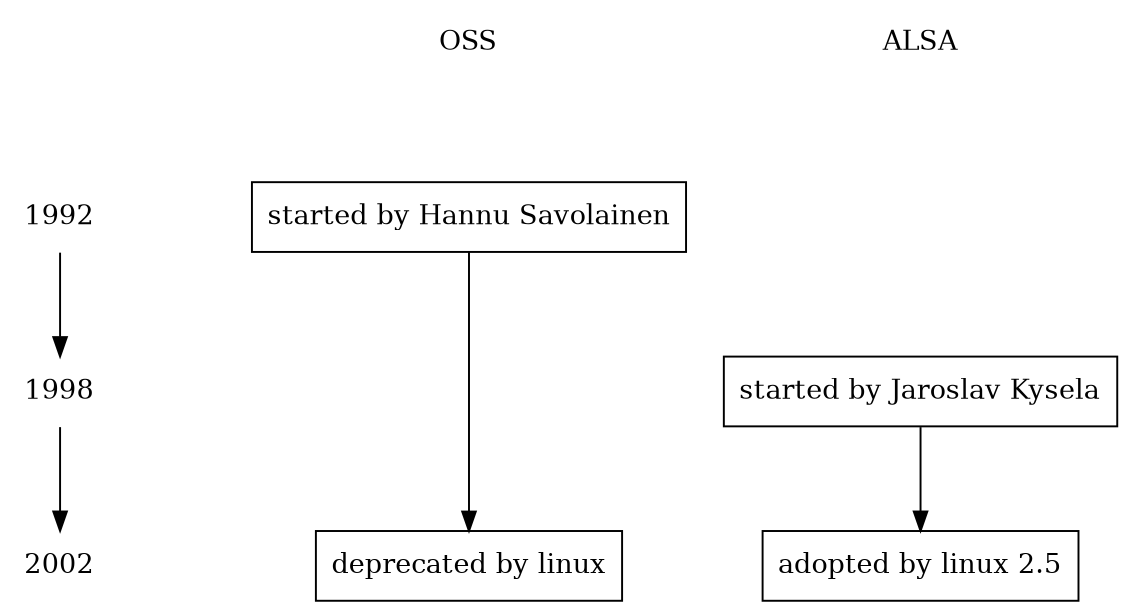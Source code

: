 digraph G {
    rankdir=TB;
    ranksep=.75; 
    nodesep=1.0;
    size="7.5,7.5";

    //node [shape=plaintext,
        //color=blue,
        //label="",
        //style=solid|dashed|dotted|bold|filled|diagonals|rounded|invis,
        //fontcolor=black,
        //group="group_name",[> if end points of an edge belong to the same group, dot tries to avoid corssing and keep edges straight <]
        //image="path"];
    "1992" [shape=plaintext]
    "1998" [shape=plaintext]
    "2002" [shape=plaintext]
    "OSS" [shape=plaintext]
    "ALSA" [shape=plaintext]
    
    
    node [shape=box];
    "1992" -> "1998" -> "2002";
    "OSS" -> "started by Hannu Savolainen" [style=invis];
    "started by Hannu Savolainen" -> "deprecated by linux"; 
    "ALSA" -> "started by Jaroslav Kysela" [style=invis];
    "started by Jaroslav Kysela" -> "adopted by linux 2.5"; 


    { rank=same; "OSS"; "ALSA"; }
    { rank=same; "1992"; "started by Hannu Savolainen"; }
    { rank=same; "1998"; "started by Jaroslav Kysela"; }
    { rank=same; "2002"; "deprecated by linux"; "adopted by linux 2.5"; }


}
